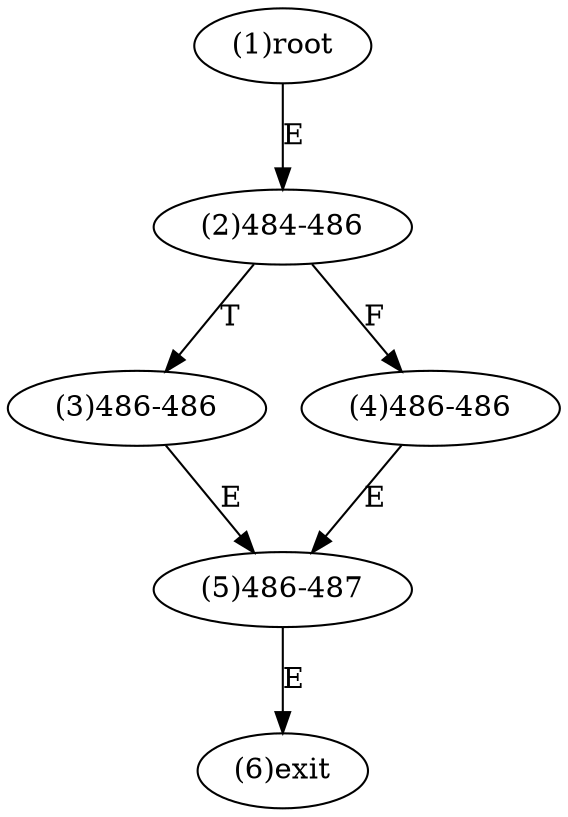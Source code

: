 digraph "" { 
1[ label="(1)root"];
2[ label="(2)484-486"];
3[ label="(3)486-486"];
4[ label="(4)486-486"];
5[ label="(5)486-487"];
6[ label="(6)exit"];
1->2[ label="E"];
2->4[ label="F"];
2->3[ label="T"];
3->5[ label="E"];
4->5[ label="E"];
5->6[ label="E"];
}